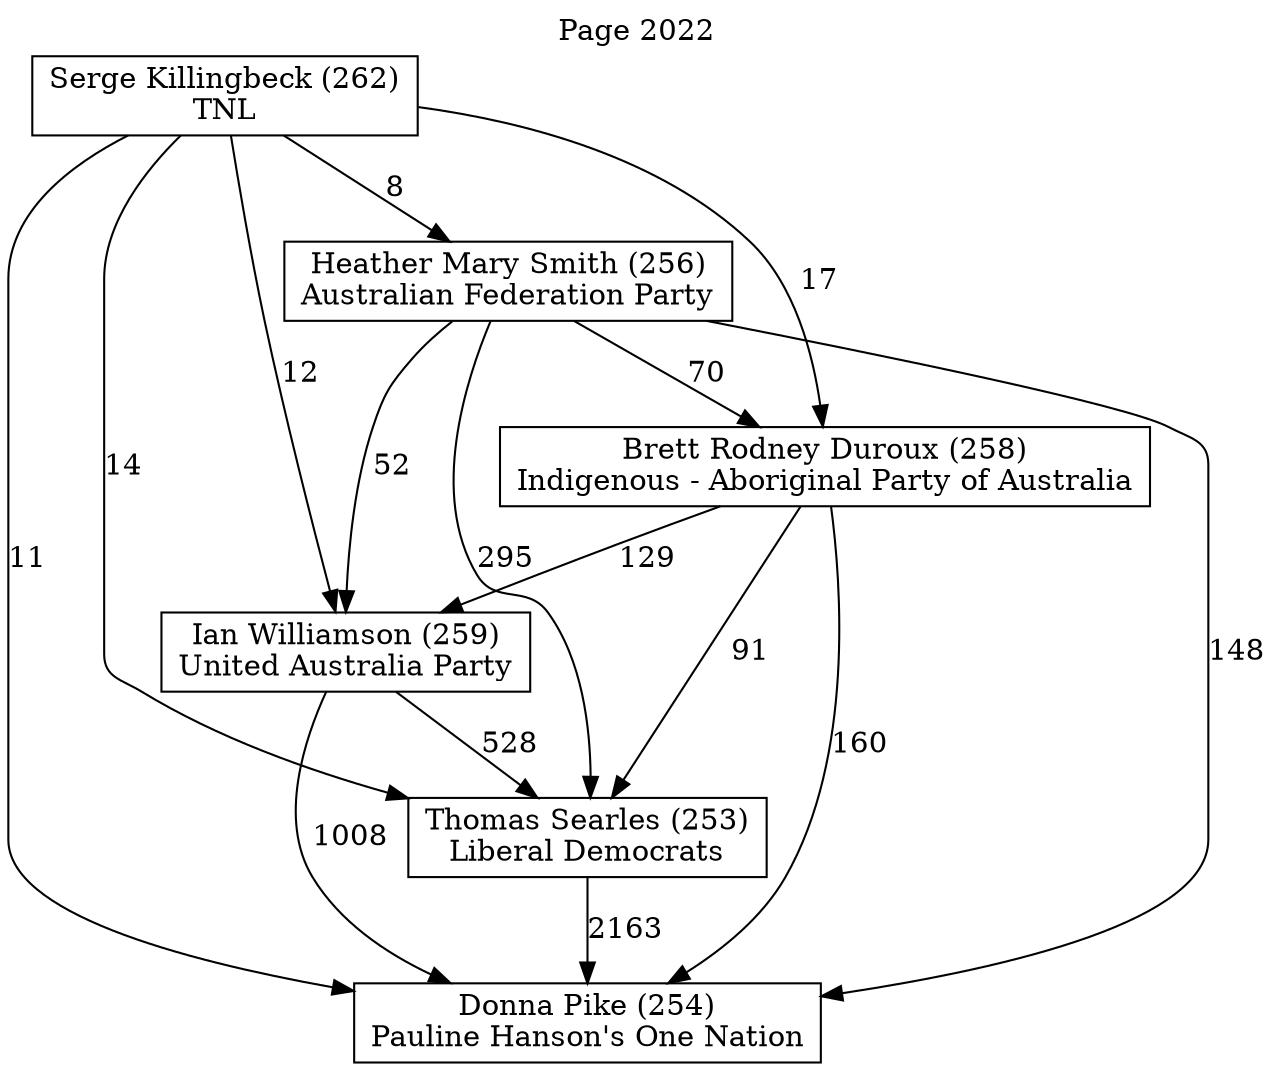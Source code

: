 // House preference flow
digraph "Donna Pike (254)_Page_2022" {
	graph [label="Page 2022" labelloc=t mclimit=2]
	node [shape=box]
	"Donna Pike (254)" [label="Donna Pike (254)
Pauline Hanson's One Nation"]
	"Thomas Searles (253)" [label="Thomas Searles (253)
Liberal Democrats"]
	"Ian Williamson (259)" [label="Ian Williamson (259)
United Australia Party"]
	"Brett Rodney Duroux (258)" [label="Brett Rodney Duroux (258)
Indigenous - Aboriginal Party of Australia"]
	"Heather Mary Smith (256)" [label="Heather Mary Smith (256)
Australian Federation Party"]
	"Serge Killingbeck (262)" [label="Serge Killingbeck (262)
TNL"]
	"Thomas Searles (253)" -> "Donna Pike (254)" [label=2163]
	"Ian Williamson (259)" -> "Thomas Searles (253)" [label=528]
	"Brett Rodney Duroux (258)" -> "Ian Williamson (259)" [label=129]
	"Heather Mary Smith (256)" -> "Brett Rodney Duroux (258)" [label=70]
	"Serge Killingbeck (262)" -> "Heather Mary Smith (256)" [label=8]
	"Ian Williamson (259)" -> "Donna Pike (254)" [label=1008]
	"Brett Rodney Duroux (258)" -> "Donna Pike (254)" [label=160]
	"Heather Mary Smith (256)" -> "Donna Pike (254)" [label=148]
	"Serge Killingbeck (262)" -> "Donna Pike (254)" [label=11]
	"Serge Killingbeck (262)" -> "Brett Rodney Duroux (258)" [label=17]
	"Heather Mary Smith (256)" -> "Ian Williamson (259)" [label=52]
	"Serge Killingbeck (262)" -> "Ian Williamson (259)" [label=12]
	"Brett Rodney Duroux (258)" -> "Thomas Searles (253)" [label=91]
	"Heather Mary Smith (256)" -> "Thomas Searles (253)" [label=295]
	"Serge Killingbeck (262)" -> "Thomas Searles (253)" [label=14]
}
